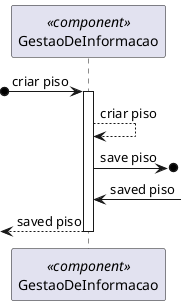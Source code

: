 @startuml



participant GestaoDeInformacao <<component>> 



?o-> GestaoDeInformacao : criar piso
activate GestaoDeInformacao
GestaoDeInformacao --> GestaoDeInformacao: criar piso

GestaoDeInformacao ->o] : save piso
]-> GestaoDeInformacao : saved piso

?<-- GestaoDeInformacao  : saved piso
deactivate GestaoDeInformacao


@enduml
